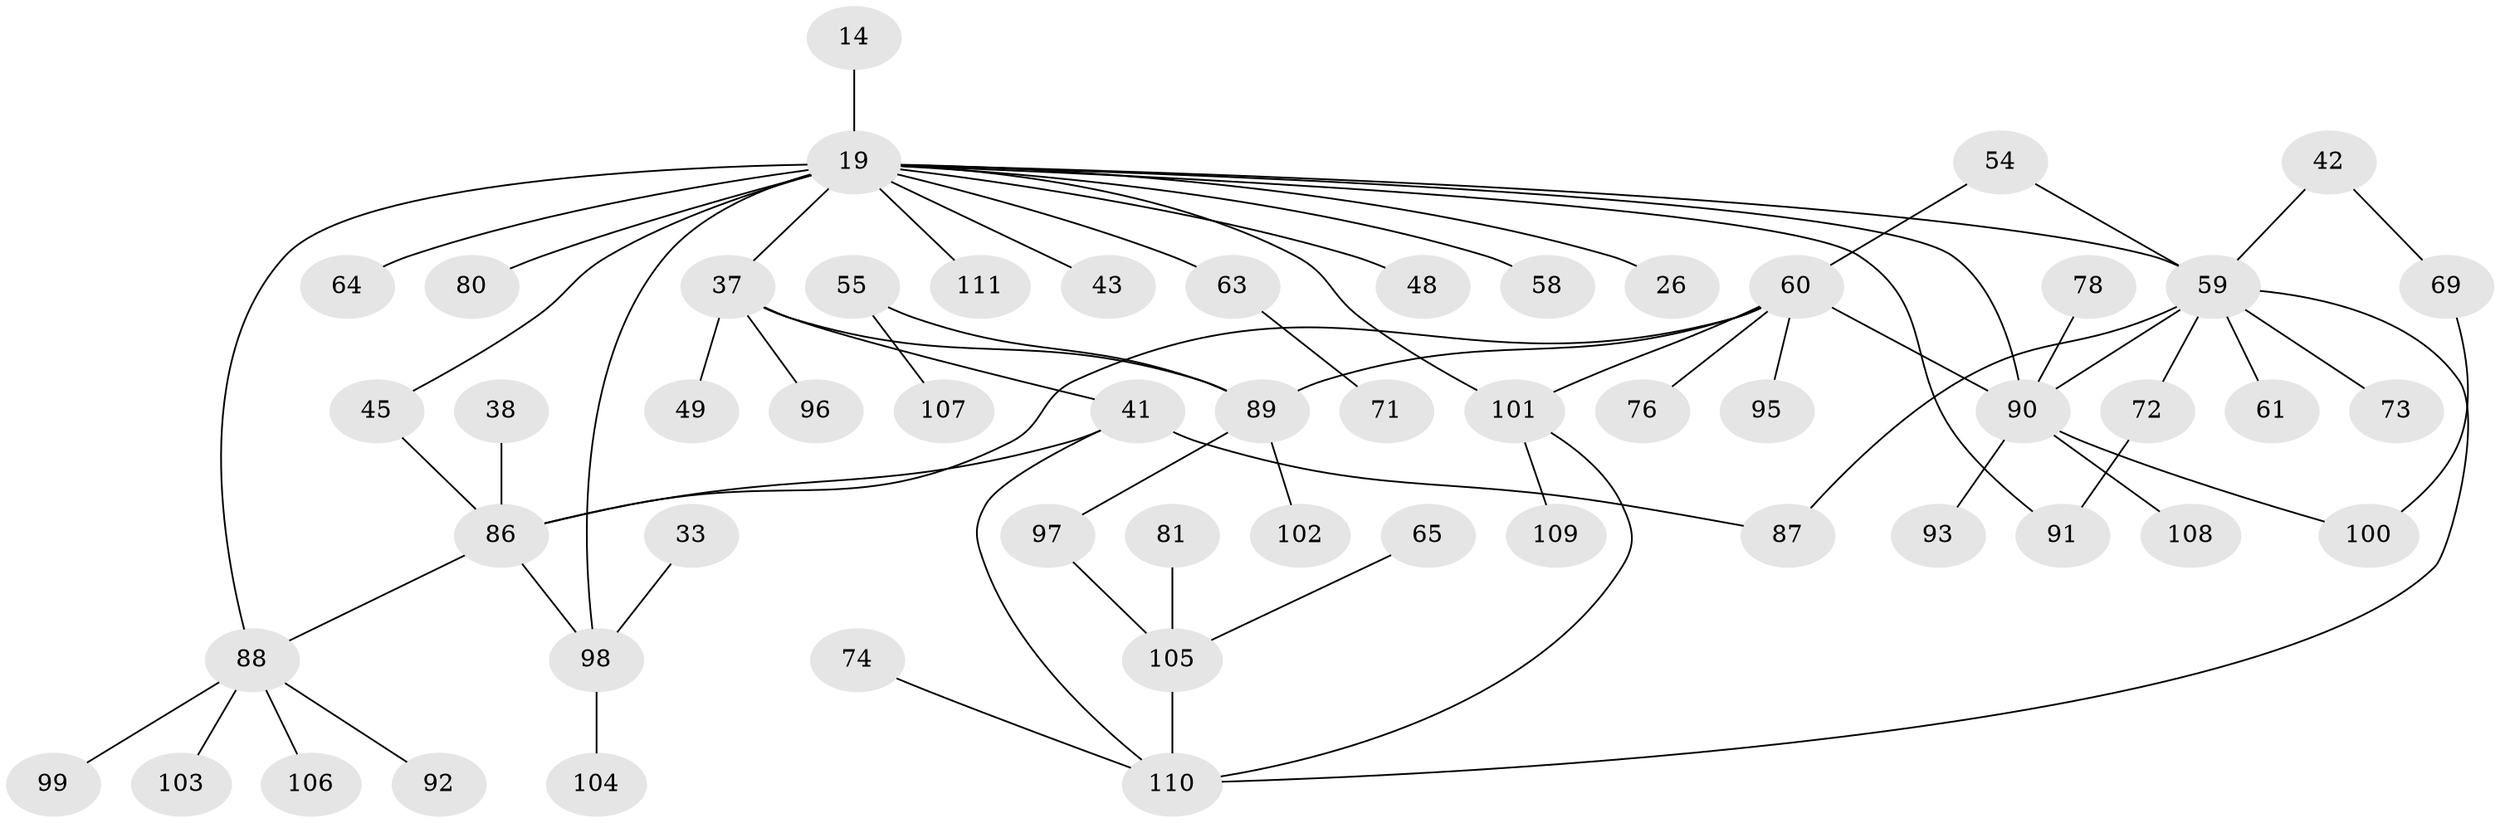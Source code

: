 // original degree distribution, {5: 0.05405405405405406, 2: 0.2972972972972973, 12: 0.009009009009009009, 8: 0.009009009009009009, 6: 0.02702702702702703, 4: 0.0990990990990991, 1: 0.3333333333333333, 3: 0.17117117117117117}
// Generated by graph-tools (version 1.1) at 2025/41/03/09/25 04:41:31]
// undirected, 55 vertices, 68 edges
graph export_dot {
graph [start="1"]
  node [color=gray90,style=filled];
  14;
  19 [super="+5+17"];
  26;
  33;
  37 [super="+8"];
  38;
  41 [super="+34"];
  42 [super="+29"];
  43;
  45;
  48;
  49;
  54;
  55;
  58;
  59 [super="+50+4"];
  60 [super="+39"];
  61;
  63 [super="+57"];
  64;
  65;
  69;
  71;
  72;
  73 [super="+27"];
  74;
  76;
  78;
  80;
  81;
  86 [super="+52+82"];
  87 [super="+84"];
  88 [super="+77+85"];
  89 [super="+31"];
  90 [super="+24+44"];
  91;
  92;
  93;
  95;
  96;
  97;
  98 [super="+66+68"];
  99;
  100;
  101 [super="+94"];
  102;
  103;
  104;
  105 [super="+62+40"];
  106;
  107;
  108;
  109;
  110 [super="+16+25"];
  111;
  14 -- 19;
  19 -- 43;
  19 -- 111;
  19 -- 64;
  19 -- 37 [weight=2];
  19 -- 80;
  19 -- 26;
  19 -- 91;
  19 -- 45;
  19 -- 48;
  19 -- 58;
  19 -- 59 [weight=2];
  19 -- 98 [weight=2];
  19 -- 63;
  19 -- 88 [weight=4];
  19 -- 90;
  19 -- 101;
  33 -- 98;
  37 -- 49;
  37 -- 41 [weight=2];
  37 -- 96;
  37 -- 89;
  38 -- 86;
  41 -- 110;
  41 -- 86 [weight=3];
  41 -- 87;
  42 -- 69;
  42 -- 59;
  45 -- 86;
  54 -- 60;
  54 -- 59;
  55 -- 107;
  55 -- 89;
  59 -- 61;
  59 -- 72;
  59 -- 73 [weight=2];
  59 -- 110;
  59 -- 87;
  59 -- 90;
  60 -- 76;
  60 -- 89 [weight=2];
  60 -- 95;
  60 -- 86;
  60 -- 101;
  60 -- 90;
  63 -- 71;
  65 -- 105;
  69 -- 100;
  72 -- 91;
  74 -- 110;
  78 -- 90;
  81 -- 105;
  86 -- 98;
  86 -- 88 [weight=2];
  88 -- 106;
  88 -- 99;
  88 -- 103;
  88 -- 92;
  89 -- 102;
  89 -- 97;
  90 -- 108;
  90 -- 100;
  90 -- 93;
  97 -- 105;
  98 -- 104;
  101 -- 109;
  101 -- 110;
  105 -- 110;
}
